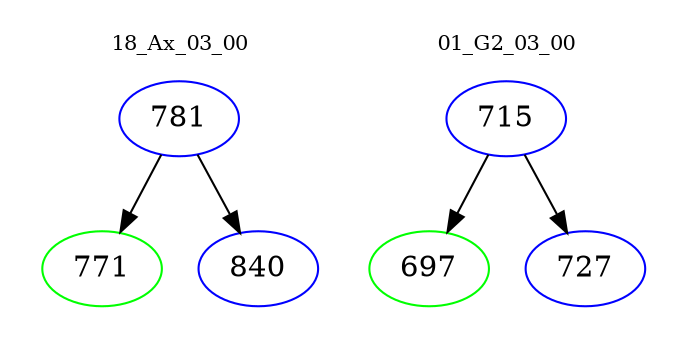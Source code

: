 digraph{
subgraph cluster_0 {
color = white
label = "18_Ax_03_00";
fontsize=10;
T0_781 [label="781", color="blue"]
T0_781 -> T0_771 [color="black"]
T0_771 [label="771", color="green"]
T0_781 -> T0_840 [color="black"]
T0_840 [label="840", color="blue"]
}
subgraph cluster_1 {
color = white
label = "01_G2_03_00";
fontsize=10;
T1_715 [label="715", color="blue"]
T1_715 -> T1_697 [color="black"]
T1_697 [label="697", color="green"]
T1_715 -> T1_727 [color="black"]
T1_727 [label="727", color="blue"]
}
}
